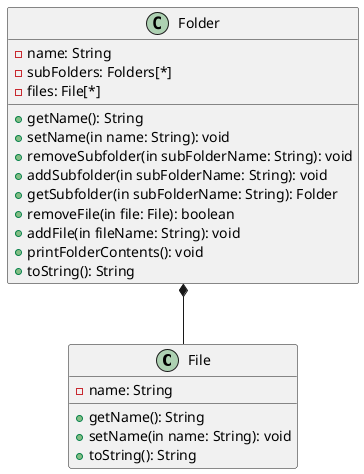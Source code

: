 @startuml
'https://plantuml.com/class-diagram

class File{
- name: String
+ getName(): String
+ setName(in name: String): void
+ toString(): String
}

class Folder{
- name: String
- subFolders: Folders[*]
- files: File[*]
+ getName(): String
+ setName(in name: String): void
+ removeSubfolder(in subFolderName: String): void
+ addSubfolder(in subFolderName: String): void
+ getSubfolder(in subFolderName: String): Folder
+ removeFile(in file: File): boolean
+ addFile(in fileName: String): void
+ printFolderContents(): void
+ toString(): String
}

Folder *-- File


@enduml